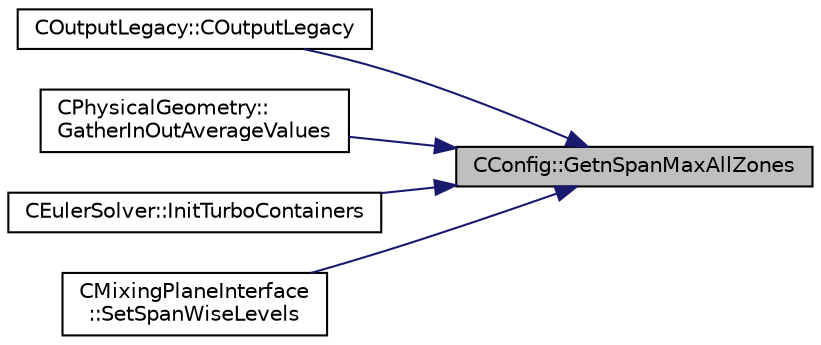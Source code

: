 digraph "CConfig::GetnSpanMaxAllZones"
{
 // LATEX_PDF_SIZE
  edge [fontname="Helvetica",fontsize="10",labelfontname="Helvetica",labelfontsize="10"];
  node [fontname="Helvetica",fontsize="10",shape=record];
  rankdir="RL";
  Node1 [label="CConfig::GetnSpanMaxAllZones",height=0.2,width=0.4,color="black", fillcolor="grey75", style="filled", fontcolor="black",tooltip="number span-wise sections to compute performance for turbomachinery."];
  Node1 -> Node2 [dir="back",color="midnightblue",fontsize="10",style="solid",fontname="Helvetica"];
  Node2 [label="COutputLegacy::COutputLegacy",height=0.2,width=0.4,color="black", fillcolor="white", style="filled",URL="$classCOutputLegacy.html#ac5f2f0373dfd9485af23d322950f33a7",tooltip="Constructor of the class."];
  Node1 -> Node3 [dir="back",color="midnightblue",fontsize="10",style="solid",fontname="Helvetica"];
  Node3 [label="CPhysicalGeometry::\lGatherInOutAverageValues",height=0.2,width=0.4,color="black", fillcolor="white", style="filled",URL="$classCPhysicalGeometry.html#af64e3443a9381960d56065bd61802ab3",tooltip="Set turbo boundary vertex."];
  Node1 -> Node4 [dir="back",color="midnightblue",fontsize="10",style="solid",fontname="Helvetica"];
  Node4 [label="CEulerSolver::InitTurboContainers",height=0.2,width=0.4,color="black", fillcolor="white", style="filled",URL="$classCEulerSolver.html#a36cfc79e959ea1cb246b9f951c2b364f",tooltip="Initilize turbo containers."];
  Node1 -> Node5 [dir="back",color="midnightblue",fontsize="10",style="solid",fontname="Helvetica"];
  Node5 [label="CMixingPlaneInterface\l::SetSpanWiseLevels",height=0.2,width=0.4,color="black", fillcolor="white", style="filled",URL="$classCMixingPlaneInterface.html#a1869c0454855950b346d186fa19cabac",tooltip="Initialize quantities for spanwise sections for interpolation."];
}
